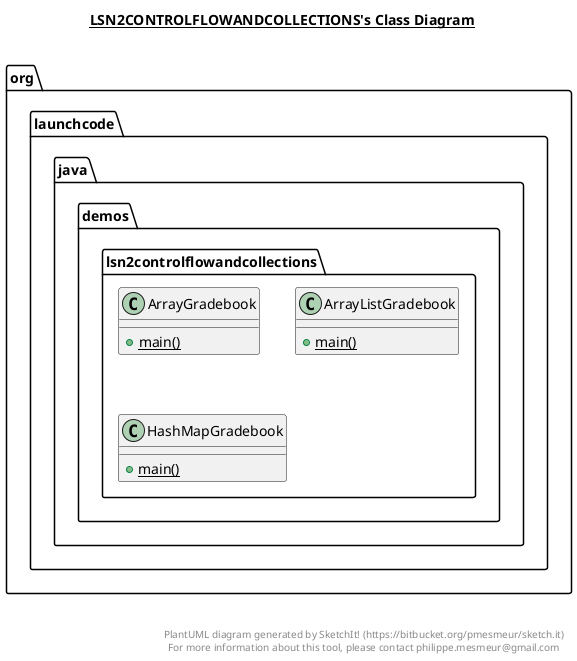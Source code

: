 @startuml

title __LSN2CONTROLFLOWANDCOLLECTIONS's Class Diagram__\n

  namespace org.launchcode.java.demos {
    namespace lsn2controlflowandcollections {
      class org.launchcode.java.demos.lsn2controlflowandcollections.ArrayGradebook {
          {static} + main()
      }
    }
  }
  

  namespace org.launchcode.java.demos {
    namespace lsn2controlflowandcollections {
      class org.launchcode.java.demos.lsn2controlflowandcollections.ArrayListGradebook {
          {static} + main()
      }
    }
  }
  

  namespace org.launchcode.java.demos {
    namespace lsn2controlflowandcollections {
      class org.launchcode.java.demos.lsn2controlflowandcollections.HashMapGradebook {
          {static} + main()
      }
    }
  }
  



right footer


PlantUML diagram generated by SketchIt! (https://bitbucket.org/pmesmeur/sketch.it)
For more information about this tool, please contact philippe.mesmeur@gmail.com
endfooter

@enduml
